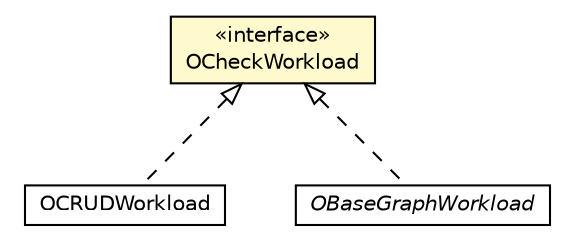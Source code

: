 #!/usr/local/bin/dot
#
# Class diagram 
# Generated by UMLGraph version R5_6-24-gf6e263 (http://www.umlgraph.org/)
#

digraph G {
	edge [fontname="Helvetica",fontsize=10,labelfontname="Helvetica",labelfontsize=10];
	node [fontname="Helvetica",fontsize=10,shape=plaintext];
	nodesep=0.25;
	ranksep=0.5;
	// com.orientechnologies.orient.stresstest.workload.OCRUDWorkload
	c857135 [label=<<table title="com.orientechnologies.orient.stresstest.workload.OCRUDWorkload" border="0" cellborder="1" cellspacing="0" cellpadding="2" port="p" href="./OCRUDWorkload.html">
		<tr><td><table border="0" cellspacing="0" cellpadding="1">
<tr><td align="center" balign="center"> OCRUDWorkload </td></tr>
		</table></td></tr>
		</table>>, URL="./OCRUDWorkload.html", fontname="Helvetica", fontcolor="black", fontsize=10.0];
	// com.orientechnologies.orient.stresstest.workload.OCheckWorkload
	c857136 [label=<<table title="com.orientechnologies.orient.stresstest.workload.OCheckWorkload" border="0" cellborder="1" cellspacing="0" cellpadding="2" port="p" bgcolor="lemonChiffon" href="./OCheckWorkload.html">
		<tr><td><table border="0" cellspacing="0" cellpadding="1">
<tr><td align="center" balign="center"> &#171;interface&#187; </td></tr>
<tr><td align="center" balign="center"> OCheckWorkload </td></tr>
		</table></td></tr>
		</table>>, URL="./OCheckWorkload.html", fontname="Helvetica", fontcolor="black", fontsize=10.0];
	// com.orientechnologies.orient.graph.stresstest.OBaseGraphWorkload
	c857394 [label=<<table title="com.orientechnologies.orient.graph.stresstest.OBaseGraphWorkload" border="0" cellborder="1" cellspacing="0" cellpadding="2" port="p" href="../../graph/stresstest/OBaseGraphWorkload.html">
		<tr><td><table border="0" cellspacing="0" cellpadding="1">
<tr><td align="center" balign="center"><font face="Helvetica-Oblique"> OBaseGraphWorkload </font></td></tr>
		</table></td></tr>
		</table>>, URL="../../graph/stresstest/OBaseGraphWorkload.html", fontname="Helvetica", fontcolor="black", fontsize=10.0];
	//com.orientechnologies.orient.stresstest.workload.OCRUDWorkload implements com.orientechnologies.orient.stresstest.workload.OCheckWorkload
	c857136:p -> c857135:p [dir=back,arrowtail=empty,style=dashed];
	//com.orientechnologies.orient.graph.stresstest.OBaseGraphWorkload implements com.orientechnologies.orient.stresstest.workload.OCheckWorkload
	c857136:p -> c857394:p [dir=back,arrowtail=empty,style=dashed];
}

